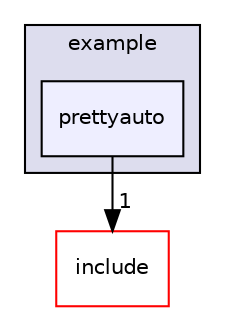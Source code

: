 digraph "build/vendor/rapidjson/src/rapidjson/example/prettyauto" {
  compound=true
  node [ fontsize="10", fontname="Helvetica"];
  edge [ labelfontsize="10", labelfontname="Helvetica"];
  subgraph clusterdir_814f8d0b58d2cbbb7a64b29875efd4d1 {
    graph [ bgcolor="#ddddee", pencolor="black", label="example" fontname="Helvetica", fontsize="10", URL="dir_814f8d0b58d2cbbb7a64b29875efd4d1.html"]
  dir_c89f5aa3d3423dff2d6095fa7c97d10d [shape=box, label="prettyauto", style="filled", fillcolor="#eeeeff", pencolor="black", URL="dir_c89f5aa3d3423dff2d6095fa7c97d10d.html"];
  }
  dir_13cda55ee060365935dd1d37eaa22914 [shape=box label="include" fillcolor="white" style="filled" color="red" URL="dir_13cda55ee060365935dd1d37eaa22914.html"];
  dir_c89f5aa3d3423dff2d6095fa7c97d10d->dir_13cda55ee060365935dd1d37eaa22914 [headlabel="1", labeldistance=1.5 headhref="dir_000017_000024.html"];
}
